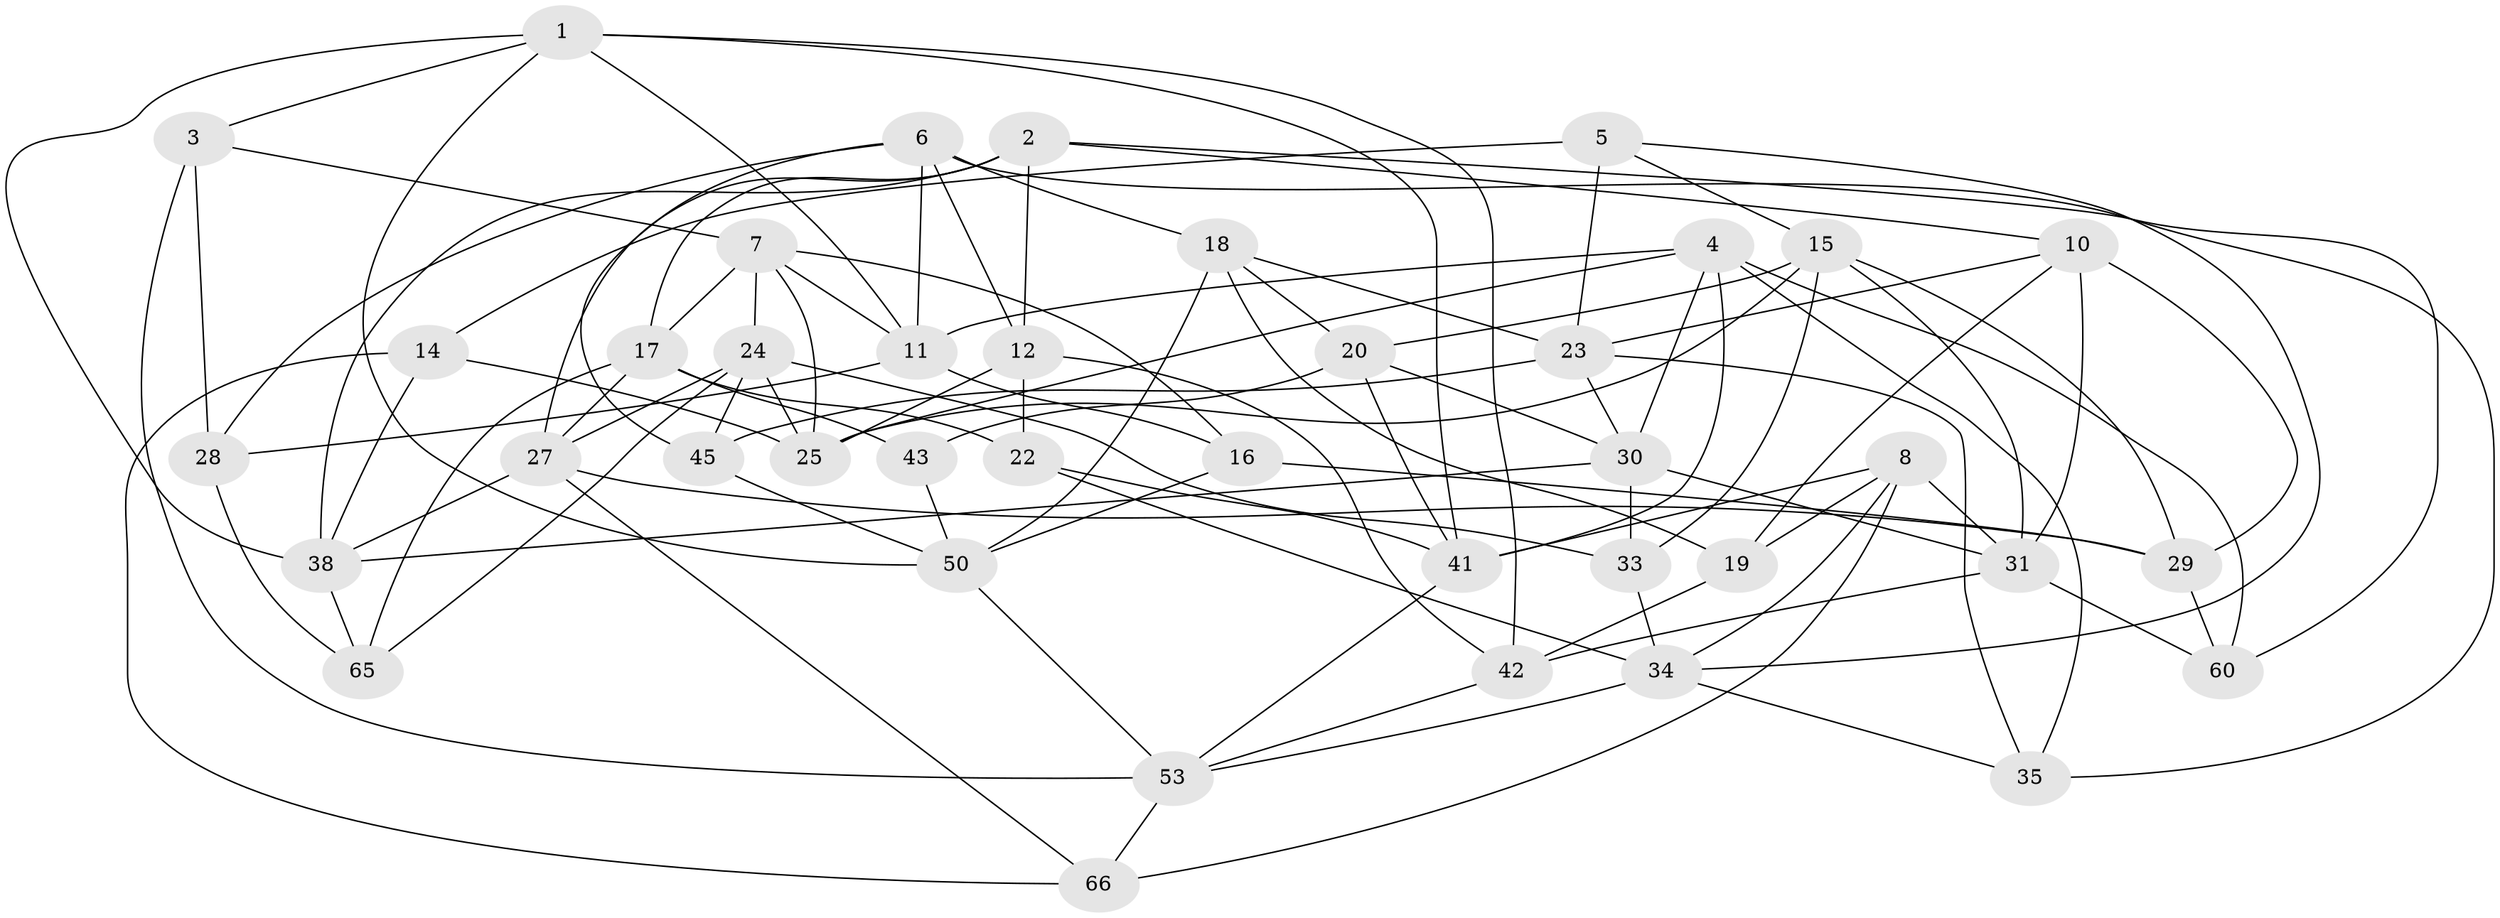 // Generated by graph-tools (version 1.1) at 2025/52/02/27/25 19:52:34]
// undirected, 40 vertices, 102 edges
graph export_dot {
graph [start="1"]
  node [color=gray90,style=filled];
  1 [super="+21"];
  2 [super="+9"];
  3;
  4 [super="+52"];
  5;
  6 [super="+67"];
  7 [super="+36"];
  8 [super="+51"];
  10 [super="+56"];
  11 [super="+13"];
  12 [super="+57"];
  14;
  15 [super="+26"];
  16;
  17 [super="+47"];
  18 [super="+49"];
  19 [super="+58"];
  20 [super="+39"];
  22;
  23 [super="+44"];
  24 [super="+55"];
  25 [super="+32"];
  27 [super="+40"];
  28;
  29 [super="+37"];
  30 [super="+48"];
  31 [super="+54"];
  33;
  34 [super="+61"];
  35;
  38 [super="+63"];
  41 [super="+46"];
  42 [super="+64"];
  43;
  45;
  50 [super="+62"];
  53 [super="+59"];
  60;
  65;
  66;
  1 -- 3;
  1 -- 38;
  1 -- 50;
  1 -- 42;
  1 -- 11;
  1 -- 41;
  2 -- 27;
  2 -- 12;
  2 -- 60;
  2 -- 17;
  2 -- 38;
  2 -- 10;
  3 -- 28;
  3 -- 7;
  3 -- 53;
  4 -- 35;
  4 -- 11;
  4 -- 25;
  4 -- 30;
  4 -- 60;
  4 -- 41;
  5 -- 14;
  5 -- 15;
  5 -- 34;
  5 -- 23;
  6 -- 28;
  6 -- 45;
  6 -- 18;
  6 -- 35;
  6 -- 12;
  6 -- 11;
  7 -- 17;
  7 -- 11;
  7 -- 16;
  7 -- 25;
  7 -- 24;
  8 -- 31;
  8 -- 19 [weight=2];
  8 -- 41;
  8 -- 34;
  8 -- 66;
  10 -- 19;
  10 -- 29 [weight=2];
  10 -- 31;
  10 -- 23;
  11 -- 28;
  11 -- 16;
  12 -- 25;
  12 -- 42 [weight=2];
  12 -- 22;
  14 -- 25;
  14 -- 66;
  14 -- 38;
  15 -- 31;
  15 -- 25;
  15 -- 33;
  15 -- 29;
  15 -- 20;
  16 -- 29;
  16 -- 50;
  17 -- 65;
  17 -- 43;
  17 -- 22;
  17 -- 27;
  18 -- 19 [weight=2];
  18 -- 23;
  18 -- 20;
  18 -- 50;
  19 -- 42;
  20 -- 43 [weight=2];
  20 -- 41;
  20 -- 30;
  22 -- 34;
  22 -- 41;
  23 -- 45;
  23 -- 35;
  23 -- 30;
  24 -- 65;
  24 -- 33;
  24 -- 45;
  24 -- 25;
  24 -- 27;
  27 -- 29;
  27 -- 66;
  27 -- 38;
  28 -- 65;
  29 -- 60;
  30 -- 33;
  30 -- 38;
  30 -- 31;
  31 -- 60;
  31 -- 42;
  33 -- 34;
  34 -- 35;
  34 -- 53;
  38 -- 65;
  41 -- 53;
  42 -- 53;
  43 -- 50;
  45 -- 50;
  50 -- 53;
  53 -- 66;
}
